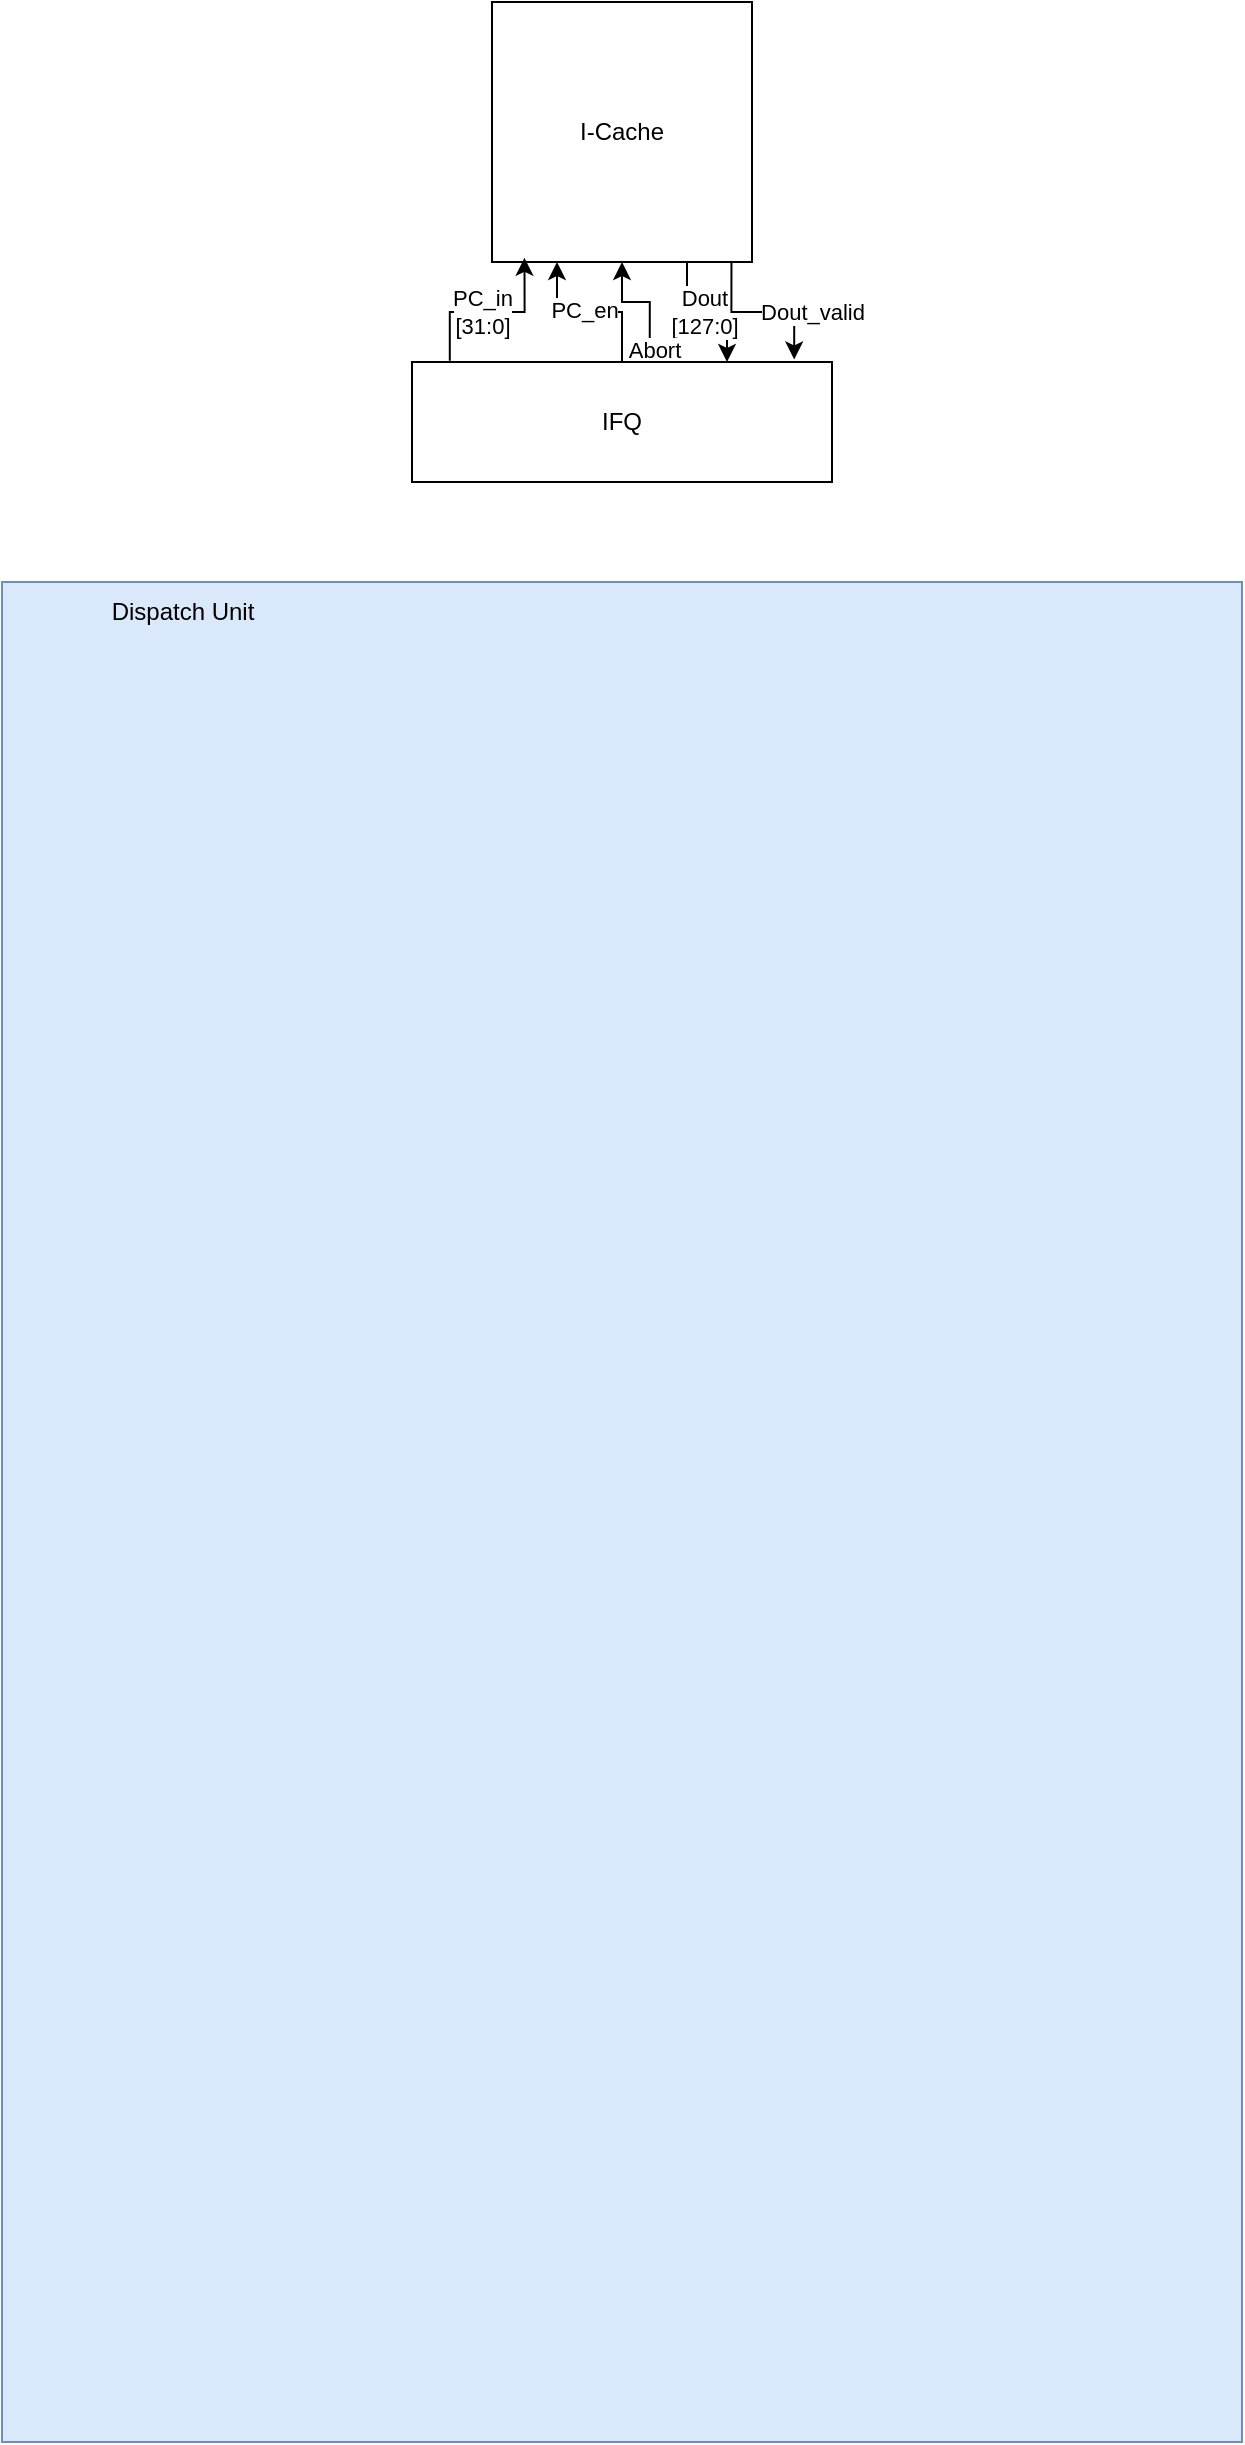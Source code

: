 <mxfile version="24.7.16">
  <diagram name="Page-1" id="PrAhHyFqpY0iZm9ffoHx">
    <mxGraphModel dx="1644" dy="444" grid="1" gridSize="10" guides="1" tooltips="1" connect="1" arrows="1" fold="1" page="1" pageScale="1" pageWidth="850" pageHeight="1100" math="0" shadow="0">
      <root>
        <mxCell id="0" />
        <mxCell id="1" parent="0" />
        <mxCell id="_AcPWI5R-T2uOKAbNlTF-10" style="edgeStyle=orthogonalEdgeStyle;rounded=0;orthogonalLoop=1;jettySize=auto;html=1;exitX=0.75;exitY=1;exitDx=0;exitDy=0;entryX=0.75;entryY=0;entryDx=0;entryDy=0;" parent="1" source="_AcPWI5R-T2uOKAbNlTF-1" target="_AcPWI5R-T2uOKAbNlTF-3" edge="1">
          <mxGeometry relative="1" as="geometry" />
        </mxCell>
        <mxCell id="_AcPWI5R-T2uOKAbNlTF-11" value="Dout&lt;div&gt;[127:0]&lt;/div&gt;" style="edgeLabel;html=1;align=center;verticalAlign=middle;resizable=0;points=[];" parent="_AcPWI5R-T2uOKAbNlTF-10" vertex="1" connectable="0">
          <mxGeometry x="-0.055" relative="1" as="geometry">
            <mxPoint as="offset" />
          </mxGeometry>
        </mxCell>
        <mxCell id="_AcPWI5R-T2uOKAbNlTF-1" value="I-Cache" style="whiteSpace=wrap;html=1;" parent="1" vertex="1">
          <mxGeometry x="100" y="140" width="130" height="130" as="geometry" />
        </mxCell>
        <mxCell id="_AcPWI5R-T2uOKAbNlTF-6" style="edgeStyle=orthogonalEdgeStyle;rounded=0;orthogonalLoop=1;jettySize=auto;html=1;entryX=0.25;entryY=1;entryDx=0;entryDy=0;" parent="1" source="_AcPWI5R-T2uOKAbNlTF-3" target="_AcPWI5R-T2uOKAbNlTF-1" edge="1">
          <mxGeometry relative="1" as="geometry" />
        </mxCell>
        <mxCell id="_AcPWI5R-T2uOKAbNlTF-7" value="PC_en" style="edgeLabel;html=1;align=center;verticalAlign=middle;resizable=0;points=[];" parent="_AcPWI5R-T2uOKAbNlTF-6" vertex="1" connectable="0">
          <mxGeometry x="0.072" y="-1" relative="1" as="geometry">
            <mxPoint as="offset" />
          </mxGeometry>
        </mxCell>
        <mxCell id="_AcPWI5R-T2uOKAbNlTF-8" style="edgeStyle=orthogonalEdgeStyle;rounded=0;orthogonalLoop=1;jettySize=auto;html=1;entryX=0.5;entryY=1;entryDx=0;entryDy=0;exitX=0.566;exitY=0.015;exitDx=0;exitDy=0;exitPerimeter=0;" parent="1" source="_AcPWI5R-T2uOKAbNlTF-3" target="_AcPWI5R-T2uOKAbNlTF-1" edge="1">
          <mxGeometry relative="1" as="geometry">
            <Array as="points">
              <mxPoint x="179" y="290" />
              <mxPoint x="165" y="290" />
            </Array>
          </mxGeometry>
        </mxCell>
        <mxCell id="_AcPWI5R-T2uOKAbNlTF-9" value="Abort" style="edgeLabel;html=1;align=center;verticalAlign=middle;resizable=0;points=[];" parent="_AcPWI5R-T2uOKAbNlTF-8" vertex="1" connectable="0">
          <mxGeometry x="-0.299" relative="1" as="geometry">
            <mxPoint x="2" y="15" as="offset" />
          </mxGeometry>
        </mxCell>
        <mxCell id="_AcPWI5R-T2uOKAbNlTF-3" value="IFQ" style="whiteSpace=wrap;html=1;" parent="1" vertex="1">
          <mxGeometry x="60" y="320" width="210" height="60" as="geometry" />
        </mxCell>
        <mxCell id="_AcPWI5R-T2uOKAbNlTF-4" style="edgeStyle=orthogonalEdgeStyle;rounded=0;orthogonalLoop=1;jettySize=auto;html=1;entryX=0.125;entryY=0.984;entryDx=0;entryDy=0;entryPerimeter=0;exitX=0.09;exitY=-0.011;exitDx=0;exitDy=0;exitPerimeter=0;" parent="1" source="_AcPWI5R-T2uOKAbNlTF-3" target="_AcPWI5R-T2uOKAbNlTF-1" edge="1">
          <mxGeometry relative="1" as="geometry" />
        </mxCell>
        <mxCell id="_AcPWI5R-T2uOKAbNlTF-5" value="PC_in&lt;div&gt;[31:0]&lt;/div&gt;" style="edgeLabel;html=1;align=center;verticalAlign=middle;resizable=0;points=[];" parent="_AcPWI5R-T2uOKAbNlTF-4" vertex="1" connectable="0">
          <mxGeometry x="-0.083" relative="1" as="geometry">
            <mxPoint as="offset" />
          </mxGeometry>
        </mxCell>
        <mxCell id="_AcPWI5R-T2uOKAbNlTF-12" style="edgeStyle=orthogonalEdgeStyle;rounded=0;orthogonalLoop=1;jettySize=auto;html=1;exitX=0.921;exitY=0.997;exitDx=0;exitDy=0;entryX=0.91;entryY=-0.021;entryDx=0;entryDy=0;entryPerimeter=0;exitPerimeter=0;" parent="1" source="_AcPWI5R-T2uOKAbNlTF-1" target="_AcPWI5R-T2uOKAbNlTF-3" edge="1">
          <mxGeometry relative="1" as="geometry" />
        </mxCell>
        <mxCell id="_AcPWI5R-T2uOKAbNlTF-13" value="Dout_valid" style="edgeLabel;html=1;align=center;verticalAlign=middle;resizable=0;points=[];" parent="_AcPWI5R-T2uOKAbNlTF-12" vertex="1" connectable="0">
          <mxGeometry x="-0.038" relative="1" as="geometry">
            <mxPoint x="27" as="offset" />
          </mxGeometry>
        </mxCell>
        <mxCell id="cbFBZiRL0tx0ivI146Lf-1" value="" style="whiteSpace=wrap;html=1;fillColor=#dae8fc;strokeColor=#6c8ebf;movable=1;resizable=1;rotatable=1;deletable=1;editable=1;locked=0;connectable=1;" vertex="1" parent="1">
          <mxGeometry x="-145" y="430" width="620" height="930" as="geometry" />
        </mxCell>
        <mxCell id="cbFBZiRL0tx0ivI146Lf-2" value="Dispatch Unit" style="text;html=1;align=center;verticalAlign=middle;resizable=0;points=[];autosize=1;strokeColor=none;fillColor=none;" vertex="1" parent="1">
          <mxGeometry x="-100" y="430" width="90" height="30" as="geometry" />
        </mxCell>
      </root>
    </mxGraphModel>
  </diagram>
</mxfile>
